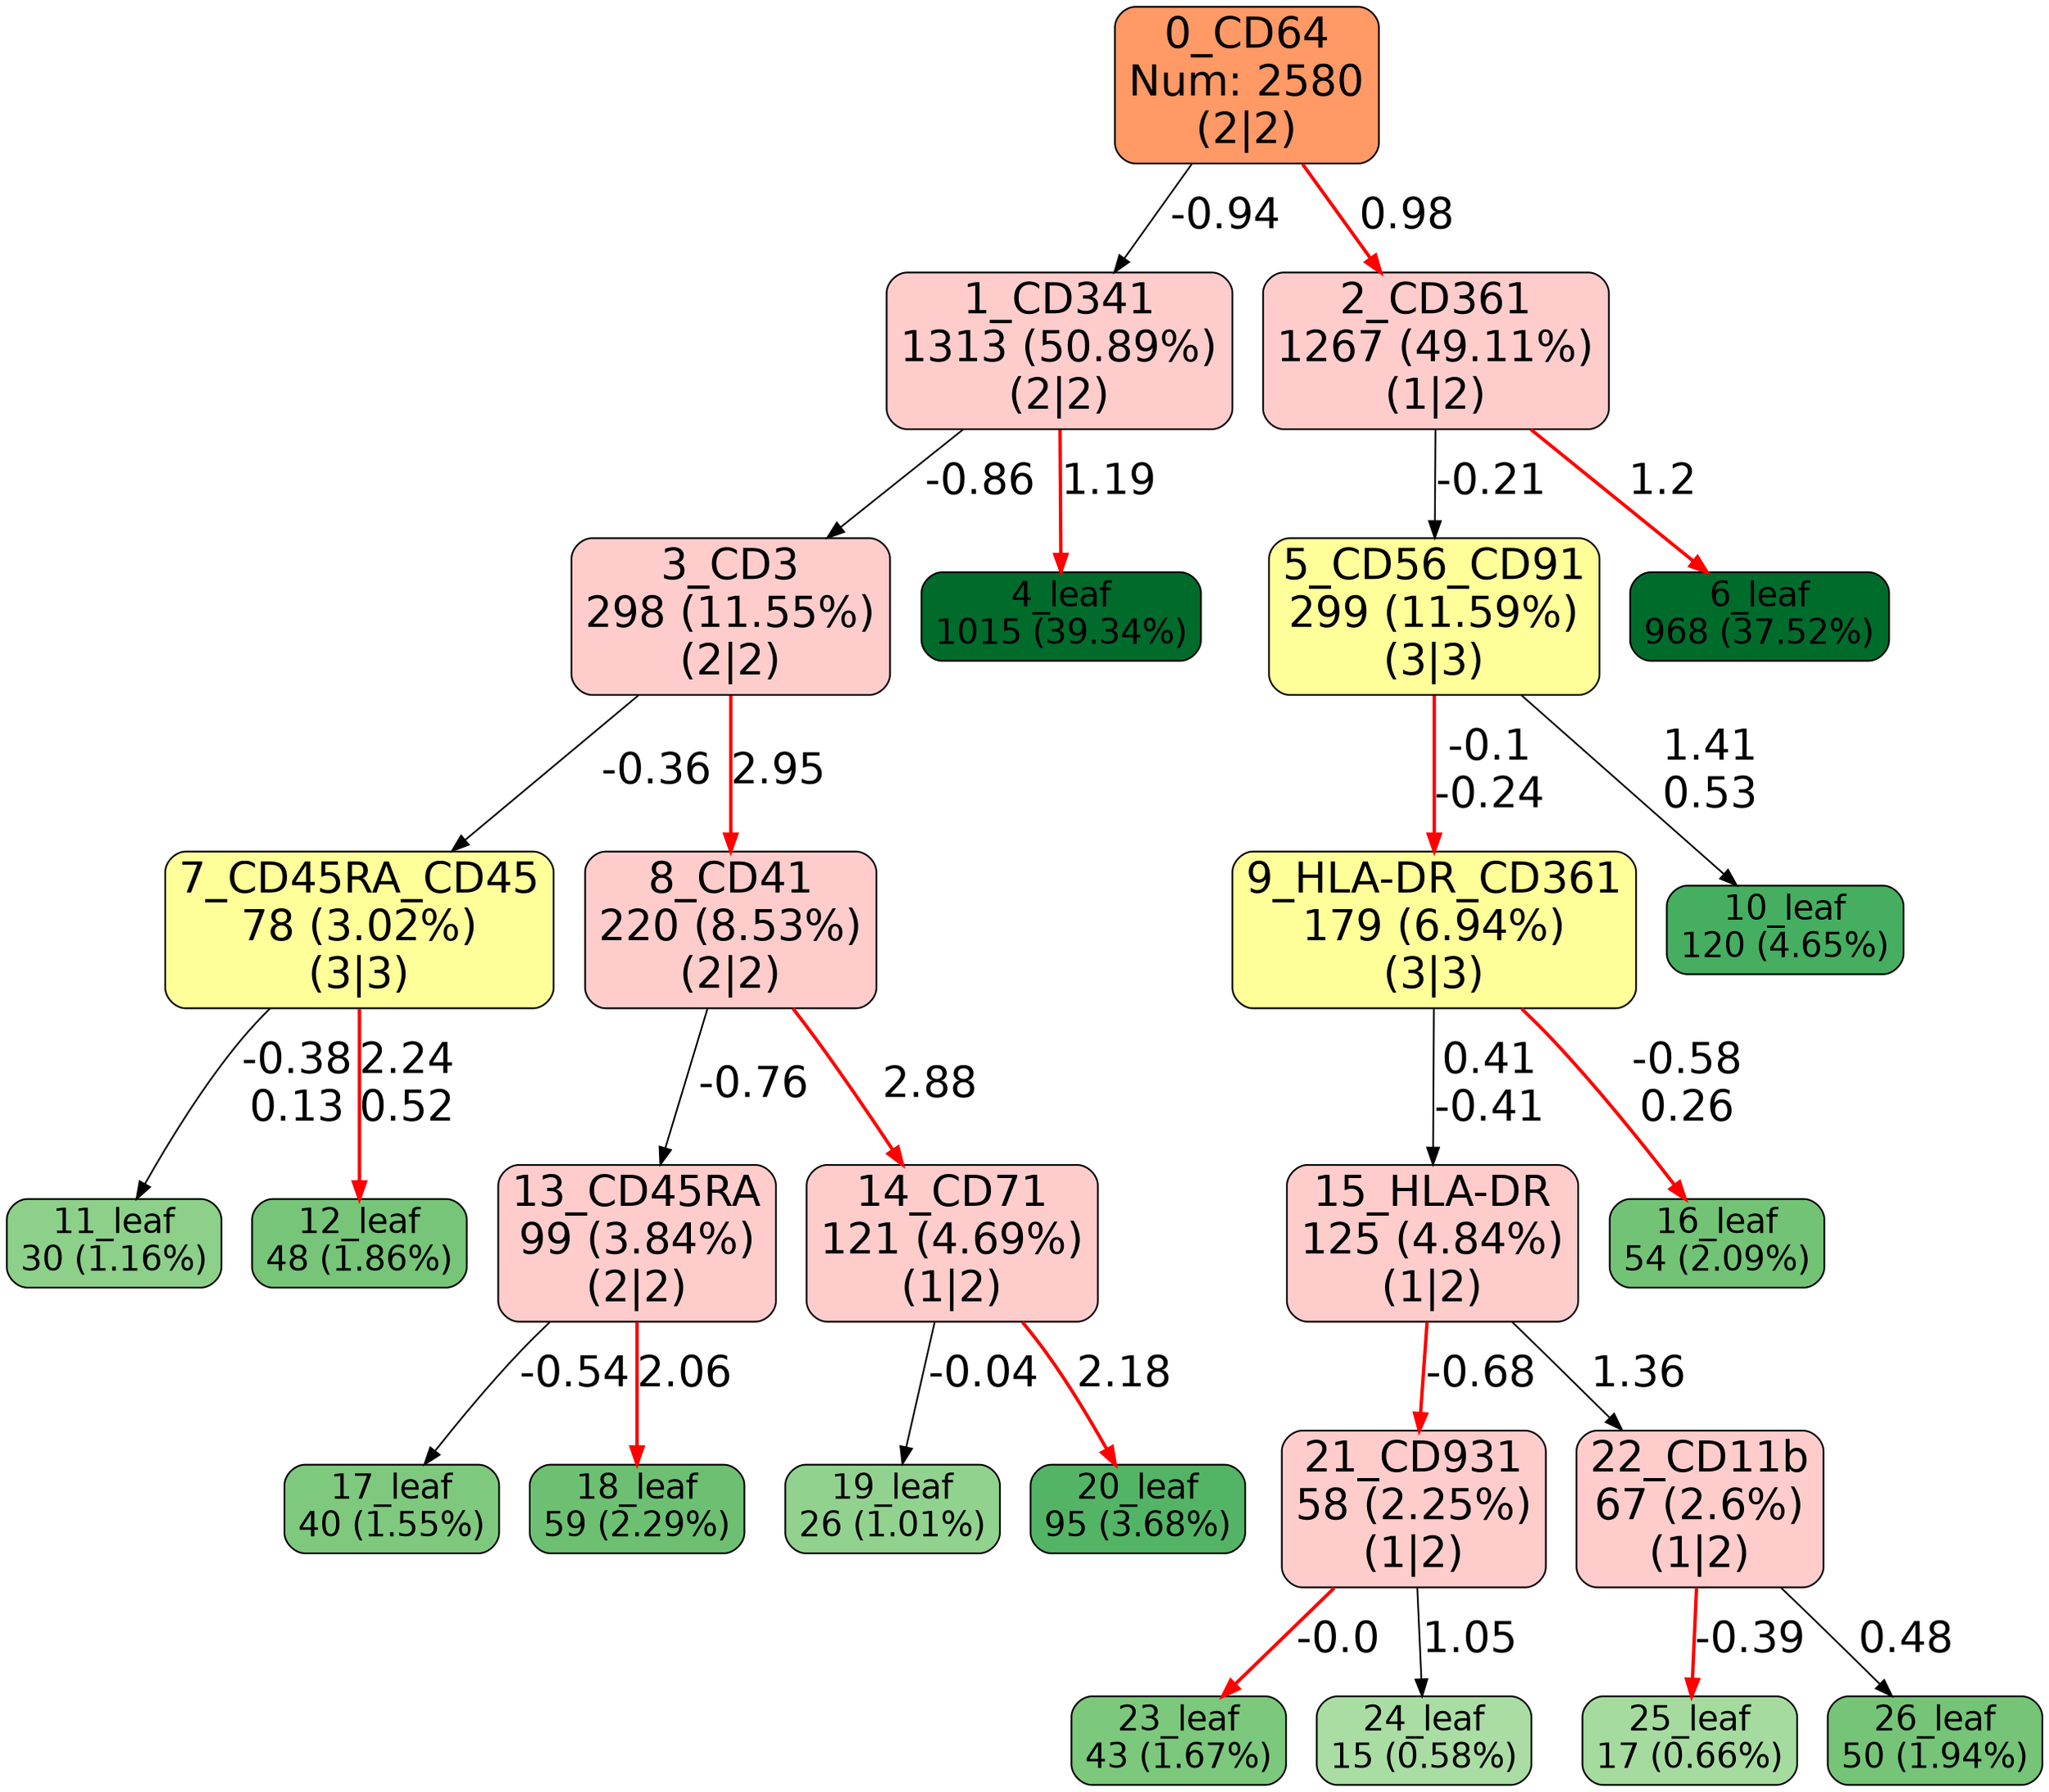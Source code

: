 digraph Tree {node [shape=box, style="filled, rounded", color="black", fontname=helvetica] ;edge [fontname=helvetica] ;0 [label="0_CD64\nNum: 2580\n(2|2)",fillcolor="#ff9966ff",fontsize=25];1 [label="1_CD341\n1313 (50.89%)\n(2|2)",fillcolor="#ffccccff",fontsize=25];0 -> 1 [labeldistance=3, label = "-0.94
",fontsize=25, color=black, style=solid];2 [label="2_CD361\n1267 (49.11%)\n(1|2)",fillcolor="#ffccccff",fontsize=25];0 -> 2 [labeldistance=3, label = "0.98
",fontsize=25, color=red, style=bold];3 [label="3_CD3\n298 (11.55%)\n(2|2)",fillcolor="#ffccccff",fontsize=25];1 -> 3 [labeldistance=3, label = "-0.86
",fontsize=25, color=black, style=solid];4 [label="4_leaf\n1015 (39.34%)\n",fillcolor="#006b2b",fontsize=20];1 -> 4 [labeldistance=3, label = "1.19
",fontsize=25, color=red, style=bold];5 [label="5_CD56_CD91\n299 (11.59%)\n(3|3)",fillcolor="#ffff99ff",fontsize=25];2 -> 5 [labeldistance=3, label = "-0.21
",fontsize=25, color=black, style=solid];6 [label="6_leaf\n968 (37.52%)\n",fillcolor="#006c2c",fontsize=20];2 -> 6 [labeldistance=3, label = "1.2
",fontsize=25, color=red, style=bold];7 [label="7_CD45RA_CD45\n78 (3.02%)\n(3|3)",fillcolor="#ffff99ff",fontsize=25];3 -> 7 [labeldistance=3, label = "-0.36
",fontsize=25, color=black, style=solid];8 [label="8_CD41\n220 (8.53%)\n(2|2)",fillcolor="#ffccccff",fontsize=25];3 -> 8 [labeldistance=3, label = "2.95
",fontsize=25, color=red, style=bold];9 [label="9_HLA-DR_CD361\n179 (6.94%)\n(3|3)",fillcolor="#ffff99ff",fontsize=25];5 -> 9 [labeldistance=3, label = "-0.1
-0.24
",fontsize=25, color=red, style=bold];10 [label="10_leaf\n120 (4.65%)\n",fillcolor="#46ae60",fontsize=20];5 -> 10 [labeldistance=3, label = "1.41
0.53
",fontsize=25, color=black, style=solid];11 [label="11_leaf\n30 (1.16%)\n",fillcolor="#8dd08a",fontsize=20];7 -> 11 [labeldistance=3, label = "-0.38
0.13
",fontsize=25, color=black, style=solid];12 [label="12_leaf\n48 (1.86%)\n",fillcolor="#76c578",fontsize=20];7 -> 12 [labeldistance=3, label = "2.24
0.52
",fontsize=25, color=red, style=bold];13 [label="13_CD45RA\n99 (3.84%)\n(2|2)",fillcolor="#ffccccff",fontsize=25];8 -> 13 [labeldistance=3, label = "-0.76
",fontsize=25, color=black, style=solid];14 [label="14_CD71\n121 (4.69%)\n(1|2)",fillcolor="#ffccccff",fontsize=25];8 -> 14 [labeldistance=3, label = "2.88
",fontsize=25, color=red, style=bold];15 [label="15_HLA-DR\n125 (4.84%)\n(1|2)",fillcolor="#ffccccff",fontsize=25];9 -> 15 [labeldistance=3, label = "0.41
-0.41
",fontsize=25, color=black, style=solid];16 [label="16_leaf\n54 (2.09%)\n",fillcolor="#72c375",fontsize=20];9 -> 16 [labeldistance=3, label = "-0.58
0.26
",fontsize=25, color=red, style=bold];17 [label="17_leaf\n40 (1.55%)\n",fillcolor="#7fc97f",fontsize=20];13 -> 17 [labeldistance=3, label = "-0.54
",fontsize=25, color=black, style=solid];18 [label="18_leaf\n59 (2.29%)\n",fillcolor="#6dc072",fontsize=20];13 -> 18 [labeldistance=3, label = "2.06
",fontsize=25, color=red, style=bold];19 [label="19_leaf\n26 (1.01%)\n",fillcolor="#92d28f",fontsize=20];14 -> 19 [labeldistance=3, label = "-0.04
",fontsize=25, color=black, style=solid];20 [label="20_leaf\n95 (3.68%)\n",fillcolor="#53b466",fontsize=20];14 -> 20 [labeldistance=3, label = "2.18
",fontsize=25, color=red, style=bold];21 [label="21_CD931\n58 (2.25%)\n(1|2)",fillcolor="#ffccccff",fontsize=25];15 -> 21 [labeldistance=3, label = "-0.68
",fontsize=25, color=red, style=bold];22 [label="22_CD11b\n67 (2.6%)\n(1|2)",fillcolor="#ffccccff",fontsize=25];15 -> 22 [labeldistance=3, label = "1.36
",fontsize=25, color=black, style=solid];23 [label="23_leaf\n43 (1.67%)\n",fillcolor="#7cc87c",fontsize=20];21 -> 23 [labeldistance=3, label = "-0.0
",fontsize=25, color=red, style=bold];24 [label="24_leaf\n15 (0.58%)\n",fillcolor="#aadda4",fontsize=20];21 -> 24 [labeldistance=3, label = "1.05
",fontsize=25, color=black, style=solid];25 [label="25_leaf\n17 (0.66%)\n",fillcolor="#a5db9f",fontsize=20];22 -> 25 [labeldistance=3, label = "-0.39
",fontsize=25, color=red, style=bold];26 [label="26_leaf\n50 (1.94%)\n",fillcolor="#75c477",fontsize=20];22 -> 26 [labeldistance=3, label = "0.48
",fontsize=25, color=black, style=solid];}